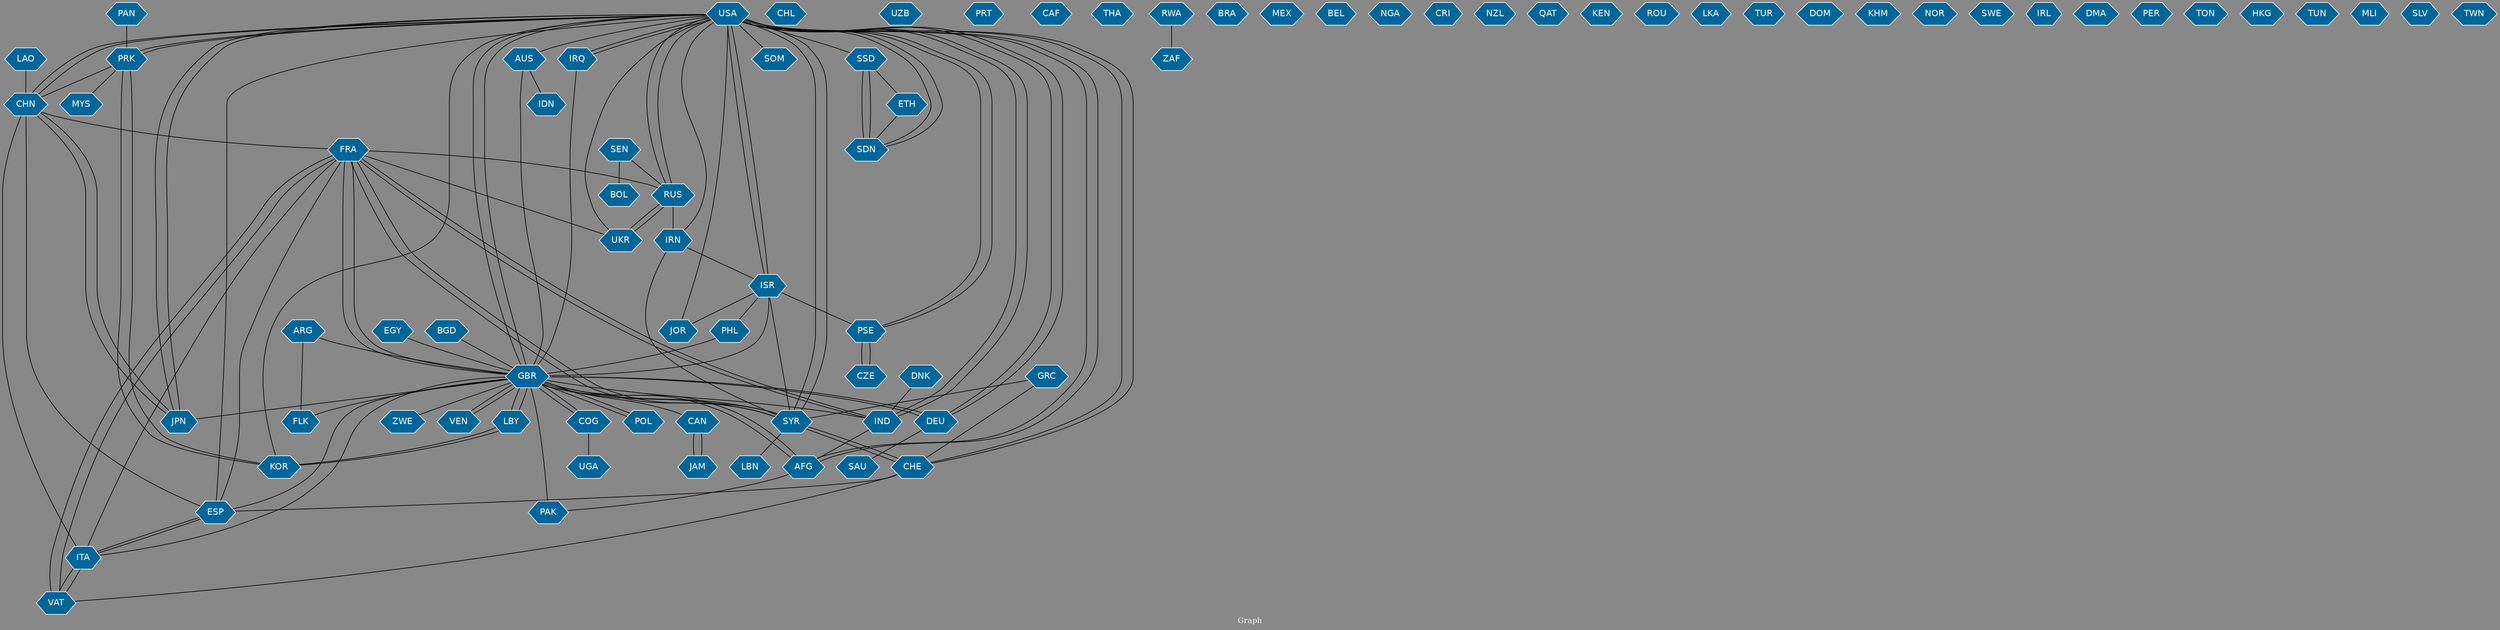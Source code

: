 // Countries together in item graph
graph {
	graph [bgcolor="#888888" fontcolor=white fontsize=12 label="Graph" outputorder=edgesfirst overlap=prism]
	node [color=white fillcolor="#006699" fontcolor=white fontname=Helvetica shape=hexagon style=filled]
	edge [arrowhead=open color=black fontcolor=white fontname=Courier fontsize=12]
		USA [label=USA]
		PRK [label=PRK]
		ISR [label=ISR]
		CHL [label=CHL]
		FRA [label=FRA]
		RUS [label=RUS]
		SOM [label=SOM]
		CHN [label=CHN]
		UZB [label=UZB]
		UKR [label=UKR]
		EGY [label=EGY]
		IDN [label=IDN]
		SYR [label=SYR]
		ARG [label=ARG]
		FLK [label=FLK]
		GBR [label=GBR]
		PRT [label=PRT]
		IND [label=IND]
		AUS [label=AUS]
		SSD [label=SSD]
		SDN [label=SDN]
		CAF [label=CAF]
		THA [label=THA]
		IRN [label=IRN]
		LAO [label=LAO]
		ZAF [label=ZAF]
		KOR [label=KOR]
		VAT [label=VAT]
		GRC [label=GRC]
		ITA [label=ITA]
		BRA [label=BRA]
		PAK [label=PAK]
		MEX [label=MEX]
		BEL [label=BEL]
		VEN [label=VEN]
		LBY [label=LBY]
		NGA [label=NGA]
		ESP [label=ESP]
		AFG [label=AFG]
		COG [label=COG]
		MYS [label=MYS]
		POL [label=POL]
		DEU [label=DEU]
		CHE [label=CHE]
		CRI [label=CRI]
		RWA [label=RWA]
		PHL [label=PHL]
		BGD [label=BGD]
		IRQ [label=IRQ]
		CAN [label=CAN]
		NZL [label=NZL]
		JPN [label=JPN]
		QAT [label=QAT]
		DNK [label=DNK]
		KEN [label=KEN]
		ROU [label=ROU]
		LKA [label=LKA]
		PAN [label=PAN]
		TUR [label=TUR]
		DOM [label=DOM]
		KHM [label=KHM]
		UGA [label=UGA]
		LBN [label=LBN]
		CZE [label=CZE]
		PSE [label=PSE]
		ZWE [label=ZWE]
		NOR [label=NOR]
		SWE [label=SWE]
		IRL [label=IRL]
		ETH [label=ETH]
		DMA [label=DMA]
		SAU [label=SAU]
		PER [label=PER]
		TON [label=TON]
		JAM [label=JAM]
		HKG [label=HKG]
		TUN [label=TUN]
		SEN [label=SEN]
		BOL [label=BOL]
		MLI [label=MLI]
		SLV [label=SLV]
		JOR [label=JOR]
		TWN [label=TWN]
			PRK -- MYS [weight=1]
			UKR -- FRA [weight=1]
			IRQ -- GBR [weight=1]
			CZE -- PSE [weight=2]
			SSD -- ETH [weight=1]
			PRK -- CHN [weight=1]
			CHE -- SYR [weight=5]
			AFG -- GBR [weight=1]
			VAT -- CHE [weight=1]
			USA -- SOM [weight=2]
			DEU -- GBR [weight=2]
			LAO -- CHN [weight=2]
			SYR -- ISR [weight=2]
			CHE -- USA [weight=1]
			LBY -- GBR [weight=2]
			USA -- SSD [weight=2]
			BGD -- GBR [weight=1]
			RUS -- IRN [weight=1]
			SDN -- SSD [weight=15]
			JPN -- CHN [weight=3]
			ETH -- SDN [weight=1]
			CHE -- ESP [weight=1]
			PRK -- USA [weight=3]
			GBR -- JPN [weight=1]
			SYR -- IRN [weight=3]
			USA -- IRN [weight=1]
			GBR -- DEU [weight=2]
			KOR -- PRK [weight=3]
			USA -- AFG [weight=1]
			JPN -- USA [weight=2]
			ESP -- CHN [weight=1]
			KOR -- USA [weight=2]
			CHN -- USA [weight=1]
			USA -- RUS [weight=1]
			USA -- CHE [weight=1]
			ISR -- PHL [weight=1]
			PAK -- GBR [weight=4]
			PAN -- PRK [weight=1]
			GBR -- CAN [weight=1]
			IND -- USA [weight=4]
			GBR -- LBY [weight=1]
			GBR -- FLK [weight=1]
			USA -- SYR [weight=4]
			AFG -- PAK [weight=1]
			GBR -- ZWE [weight=1]
			USA -- IRQ [weight=1]
			GBR -- IND [weight=1]
			CHN -- JPN [weight=1]
			EGY -- GBR [weight=4]
			PSE -- CZE [weight=1]
			UKR -- USA [weight=2]
			GBR -- ESP [weight=1]
			KOR -- LBY [weight=1]
			COG -- UGA [weight=1]
			ISR -- USA [weight=5]
			USA -- SDN [weight=1]
			USA -- ESP [weight=1]
			VAT -- FRA [weight=3]
			PSE -- USA [weight=1]
			AUS -- IDN [weight=1]
			CAN -- JAM [weight=1]
			GBR -- SYR [weight=4]
			AUS -- GBR [weight=1]
			JAM -- CAN [weight=2]
			PHL -- GBR [weight=1]
			ISR -- PSE [weight=4]
			FRA -- GBR [weight=1]
			SEN -- BOL [weight=1]
			GRC -- SYR [weight=1]
			ESP -- FRA [weight=1]
			CHN -- FRA [weight=1]
			GBR -- FRA [weight=3]
			GBR -- AFG [weight=3]
			CHN -- ITA [weight=1]
			GRC -- CHE [weight=1]
			DEU -- SAU [weight=1]
			FRA -- SYR [weight=1]
			VAT -- ITA [weight=1]
			ISR -- GBR [weight=1]
			PRK -- KOR [weight=2]
			RUS -- UKR [weight=2]
			FRA -- RUS [weight=1]
			FRA -- IND [weight=1]
			GBR -- POL [weight=2]
			USA -- PSE [weight=1]
			POL -- GBR [weight=2]
			ARG -- FLK [weight=2]
			SYR -- CHE [weight=1]
			GBR -- USA [weight=3]
			USA -- DEU [weight=1]
			SDN -- USA [weight=1]
			USA -- PRK [weight=2]
			USA -- ISR [weight=1]
			USA -- AUS [weight=1]
			SYR -- USA [weight=1]
			ESP -- ITA [weight=1]
			ISR -- JOR [weight=1]
			UKR -- RUS [weight=2]
			USA -- JPN [weight=1]
			LBY -- KOR [weight=2]
			IRQ -- USA [weight=2]
			VEN -- GBR [weight=4]
			COG -- GBR [weight=1]
			FRA -- VAT [weight=1]
			DNK -- IND [weight=3]
			ARG -- GBR [weight=2]
			RWA -- ZAF [weight=1]
			USA -- IND [weight=2]
			ITA -- ESP [weight=1]
			GBR -- COG [weight=1]
			ITA -- VAT [weight=2]
			RUS -- USA [weight=5]
			DEU -- USA [weight=2]
			FRA -- ITA [weight=2]
			GBR -- ITA [weight=1]
			SYR -- LBN [weight=1]
			USA -- CHN [weight=1]
			SYR -- FRA [weight=1]
			SEN -- RUS [weight=1]
			JOR -- USA [weight=1]
			GBR -- VEN [weight=2]
			IRN -- ISR [weight=1]
			SYR -- GBR [weight=3]
			SSD -- SDN [weight=7]
			USA -- GBR [weight=2]
			IND -- FRA [weight=4]
			IND -- AFG [weight=1]
			AFG -- USA [weight=5]
}